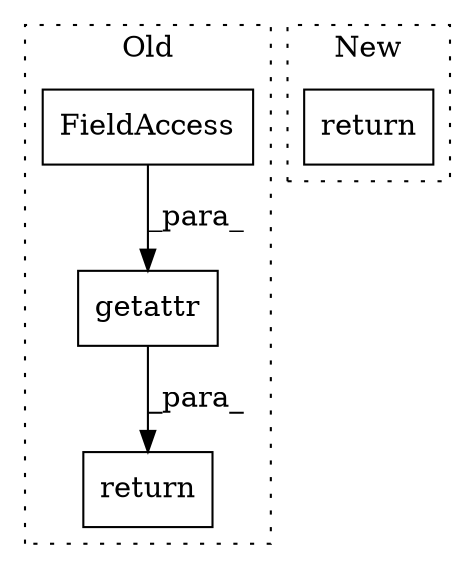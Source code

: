 digraph G {
subgraph cluster0 {
1 [label="getattr" a="32" s="3790,3839" l="8,1" shape="box"];
3 [label="FieldAccess" a="22" s="3798" l="19" shape="box"];
4 [label="return" a="41" s="3783" l="7" shape="box"];
label = "Old";
style="dotted";
}
subgraph cluster1 {
2 [label="return" a="41" s="3834" l="7" shape="box"];
label = "New";
style="dotted";
}
1 -> 4 [label="_para_"];
3 -> 1 [label="_para_"];
}